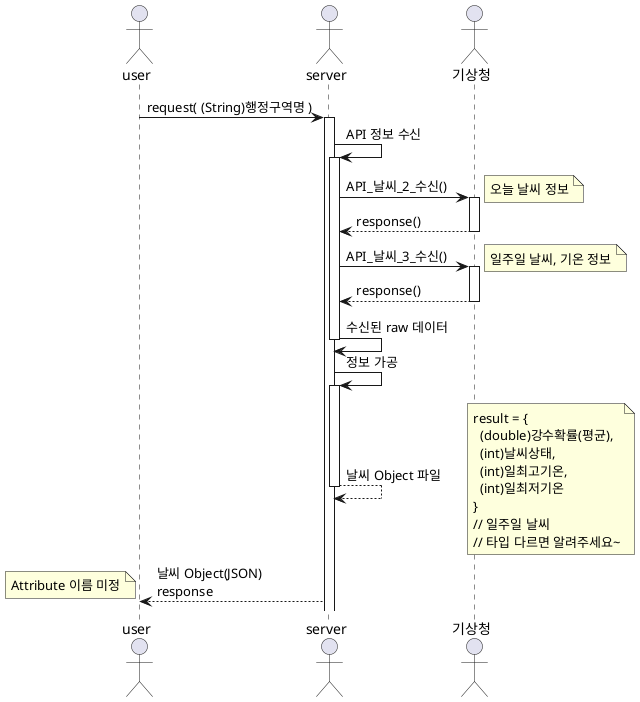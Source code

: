 @startuml weather_week_realtime

actor user
actor server
actor weather as "기상청"

user -> server : request( (String)행정구역명 )
activate server


server -> server : API 정보 수신
activate server
server -> weather : API_날씨_2_수신()
note right: 오늘 날씨 정보
activate weather
weather --> server : response()
deactivate weather

server -> weather : API_날씨_3_수신()
note right: 일주일 날씨, 기온 정보
activate weather
weather --> server : response()
deactivate weather
server -> server : 수신된 raw 데이터
deactivate server

server -> server : 정보 가공

activate server


server --> server : 날씨 Object 파일
note right : result = {\n  (double)강수확률(평균),\n  (int)날씨상태,\n  (int)일최고기온,\n  (int)일최저기온\n}\n// 일주일 날씨\n// 타입 다르면 알려주세요~
deactivate server

server --> user : 날씨 Object(JSON)\nresponse
note left : Attribute 이름 미정

@enduml